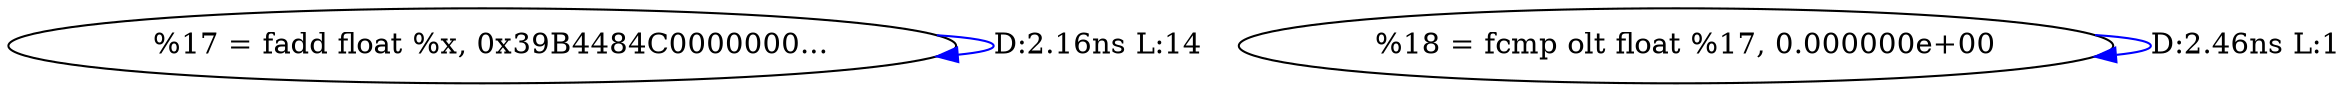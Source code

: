 digraph {
Node0x2545c40[label="  %17 = fadd float %x, 0x39B4484C0000000..."];
Node0x2545c40 -> Node0x2545c40[label="D:2.16ns L:14",color=blue];
Node0x2545d20[label="  %18 = fcmp olt float %17, 0.000000e+00"];
Node0x2545d20 -> Node0x2545d20[label="D:2.46ns L:1",color=blue];
}
